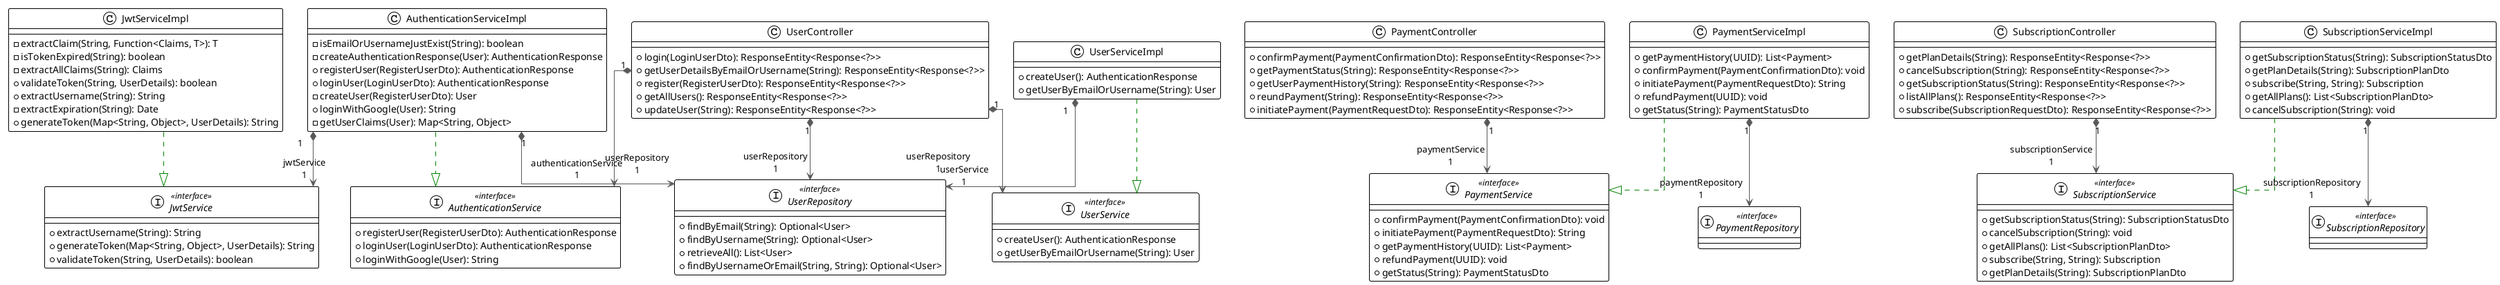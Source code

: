@startuml

!theme plain
top to bottom direction
skinparam linetype ortho

interface AuthenticationService << interface >> {
  + registerUser(RegisterUserDto): AuthenticationResponse
  + loginUser(LoginUserDto): AuthenticationResponse
  + loginWithGoogle(User): String
}
class AuthenticationServiceImpl {
  - isEmailOrUsernameJustExist(String): boolean
  - createAuthenticationResponse(User): AuthenticationResponse
  + registerUser(RegisterUserDto): AuthenticationResponse
  + loginUser(LoginUserDto): AuthenticationResponse
  - createUser(RegisterUserDto): User
  + loginWithGoogle(User): String
  - getUserClaims(User): Map<String, Object>
}
interface JwtService << interface >> {
  + extractUsername(String): String
  + generateToken(Map<String, Object>, UserDetails): String
  + validateToken(String, UserDetails): boolean
}
class JwtServiceImpl {
  - extractClaim(String, Function<Claims, T>): T
  - isTokenExpired(String): boolean
  - extractAllClaims(String): Claims
  + validateToken(String, UserDetails): boolean
  + extractUsername(String): String
  - extractExpiration(String): Date
  + generateToken(Map<String, Object>, UserDetails): String
}
class PaymentController {
  + confirmPayment(PaymentConfirmationDto): ResponseEntity<Response<?>>
  + getPaymentStatus(String): ResponseEntity<Response<?>>
  + getUserPaymentHistory(String): ResponseEntity<Response<?>>
  + reundPayment(String): ResponseEntity<Response<?>>
  + initiatePayment(PaymentRequestDto): ResponseEntity<Response<?>>
}
interface PaymentRepository << interface >>
interface PaymentService << interface >> {
  + confirmPayment(PaymentConfirmationDto): void
  + initiatePayment(PaymentRequestDto): String
  + getPaymentHistory(UUID): List<Payment>
  + refundPayment(UUID): void
  + getStatus(String): PaymentStatusDto
}
class PaymentServiceImpl {
  + getPaymentHistory(UUID): List<Payment>
  + confirmPayment(PaymentConfirmationDto): void
  + initiatePayment(PaymentRequestDto): String
  + refundPayment(UUID): void
  + getStatus(String): PaymentStatusDto
}
class SubscriptionController {
  + getPlanDetails(String): ResponseEntity<Response<?>>
  + cancelSubscription(String): ResponseEntity<Response<?>>
  + getSubscriptionStatus(String): ResponseEntity<Response<?>>
  + listAllPlans(): ResponseEntity<Response<?>>
  + subscribe(SubscriptionRequestDto): ResponseEntity<Response<?>>
}
interface SubscriptionRepository << interface >>
interface SubscriptionService << interface >> {
  + getSubscriptionStatus(String): SubscriptionStatusDto
  + cancelSubscription(String): void
  + getAllPlans(): List<SubscriptionPlanDto>
  + subscribe(String, String): Subscription
  + getPlanDetails(String): SubscriptionPlanDto
}
class SubscriptionServiceImpl {
  + getSubscriptionStatus(String): SubscriptionStatusDto
  + getPlanDetails(String): SubscriptionPlanDto
  + subscribe(String, String): Subscription
  + getAllPlans(): List<SubscriptionPlanDto>
  + cancelSubscription(String): void
}
class UserController {
  + login(LoginUserDto): ResponseEntity<Response<?>>
  + getUserDetailsByEmailOrUsername(String): ResponseEntity<Response<?>>
  + register(RegisterUserDto): ResponseEntity<Response<?>>
  + getAllUsers(): ResponseEntity<Response<?>>
  + updateUser(String): ResponseEntity<Response<?>>
}
interface UserRepository << interface >> {
  + findByEmail(String): Optional<User>
  + findByUsername(String): Optional<User>
  + retrieveAll(): List<User>
  + findByUsernameOrEmail(String, String): Optional<User>
}
interface UserService << interface >> {
  + createUser(): AuthenticationResponse
  + getUserByEmailOrUsername(String): User
}
class UserServiceImpl {
  + createUser(): AuthenticationResponse
  + getUserByEmailOrUsername(String): User
}

AuthenticationServiceImpl  -[#008200,dashed]-^  AuthenticationService
AuthenticationServiceImpl "1" *-[#595959,plain]-> "jwtService\n1" JwtService
AuthenticationServiceImpl "1" *-[#595959,plain]-> "userRepository\n1" UserRepository
JwtServiceImpl             -[#008200,dashed]-^  JwtService
PaymentController         "1" *-[#595959,plain]-> "paymentService\n1" PaymentService
PaymentServiceImpl        "1" *-[#595959,plain]-> "paymentRepository\n1" PaymentRepository
PaymentServiceImpl         -[#008200,dashed]-^  PaymentService
SubscriptionController    "1" *-[#595959,plain]-> "subscriptionService\n1" SubscriptionService
SubscriptionServiceImpl   "1" *-[#595959,plain]-> "subscriptionRepository\n1" SubscriptionRepository
SubscriptionServiceImpl    -[#008200,dashed]-^  SubscriptionService
UserController            "1" *-[#595959,plain]-> "authenticationService\n1" AuthenticationService
UserController            "1" *-[#595959,plain]-> "userRepository\n1" UserRepository
UserController            "1" *-[#595959,plain]-> "userService\n1" UserService
UserServiceImpl           "1" *-[#595959,plain]-> "userRepository\n1" UserRepository
UserServiceImpl            -[#008200,dashed]-^  UserService
@enduml
